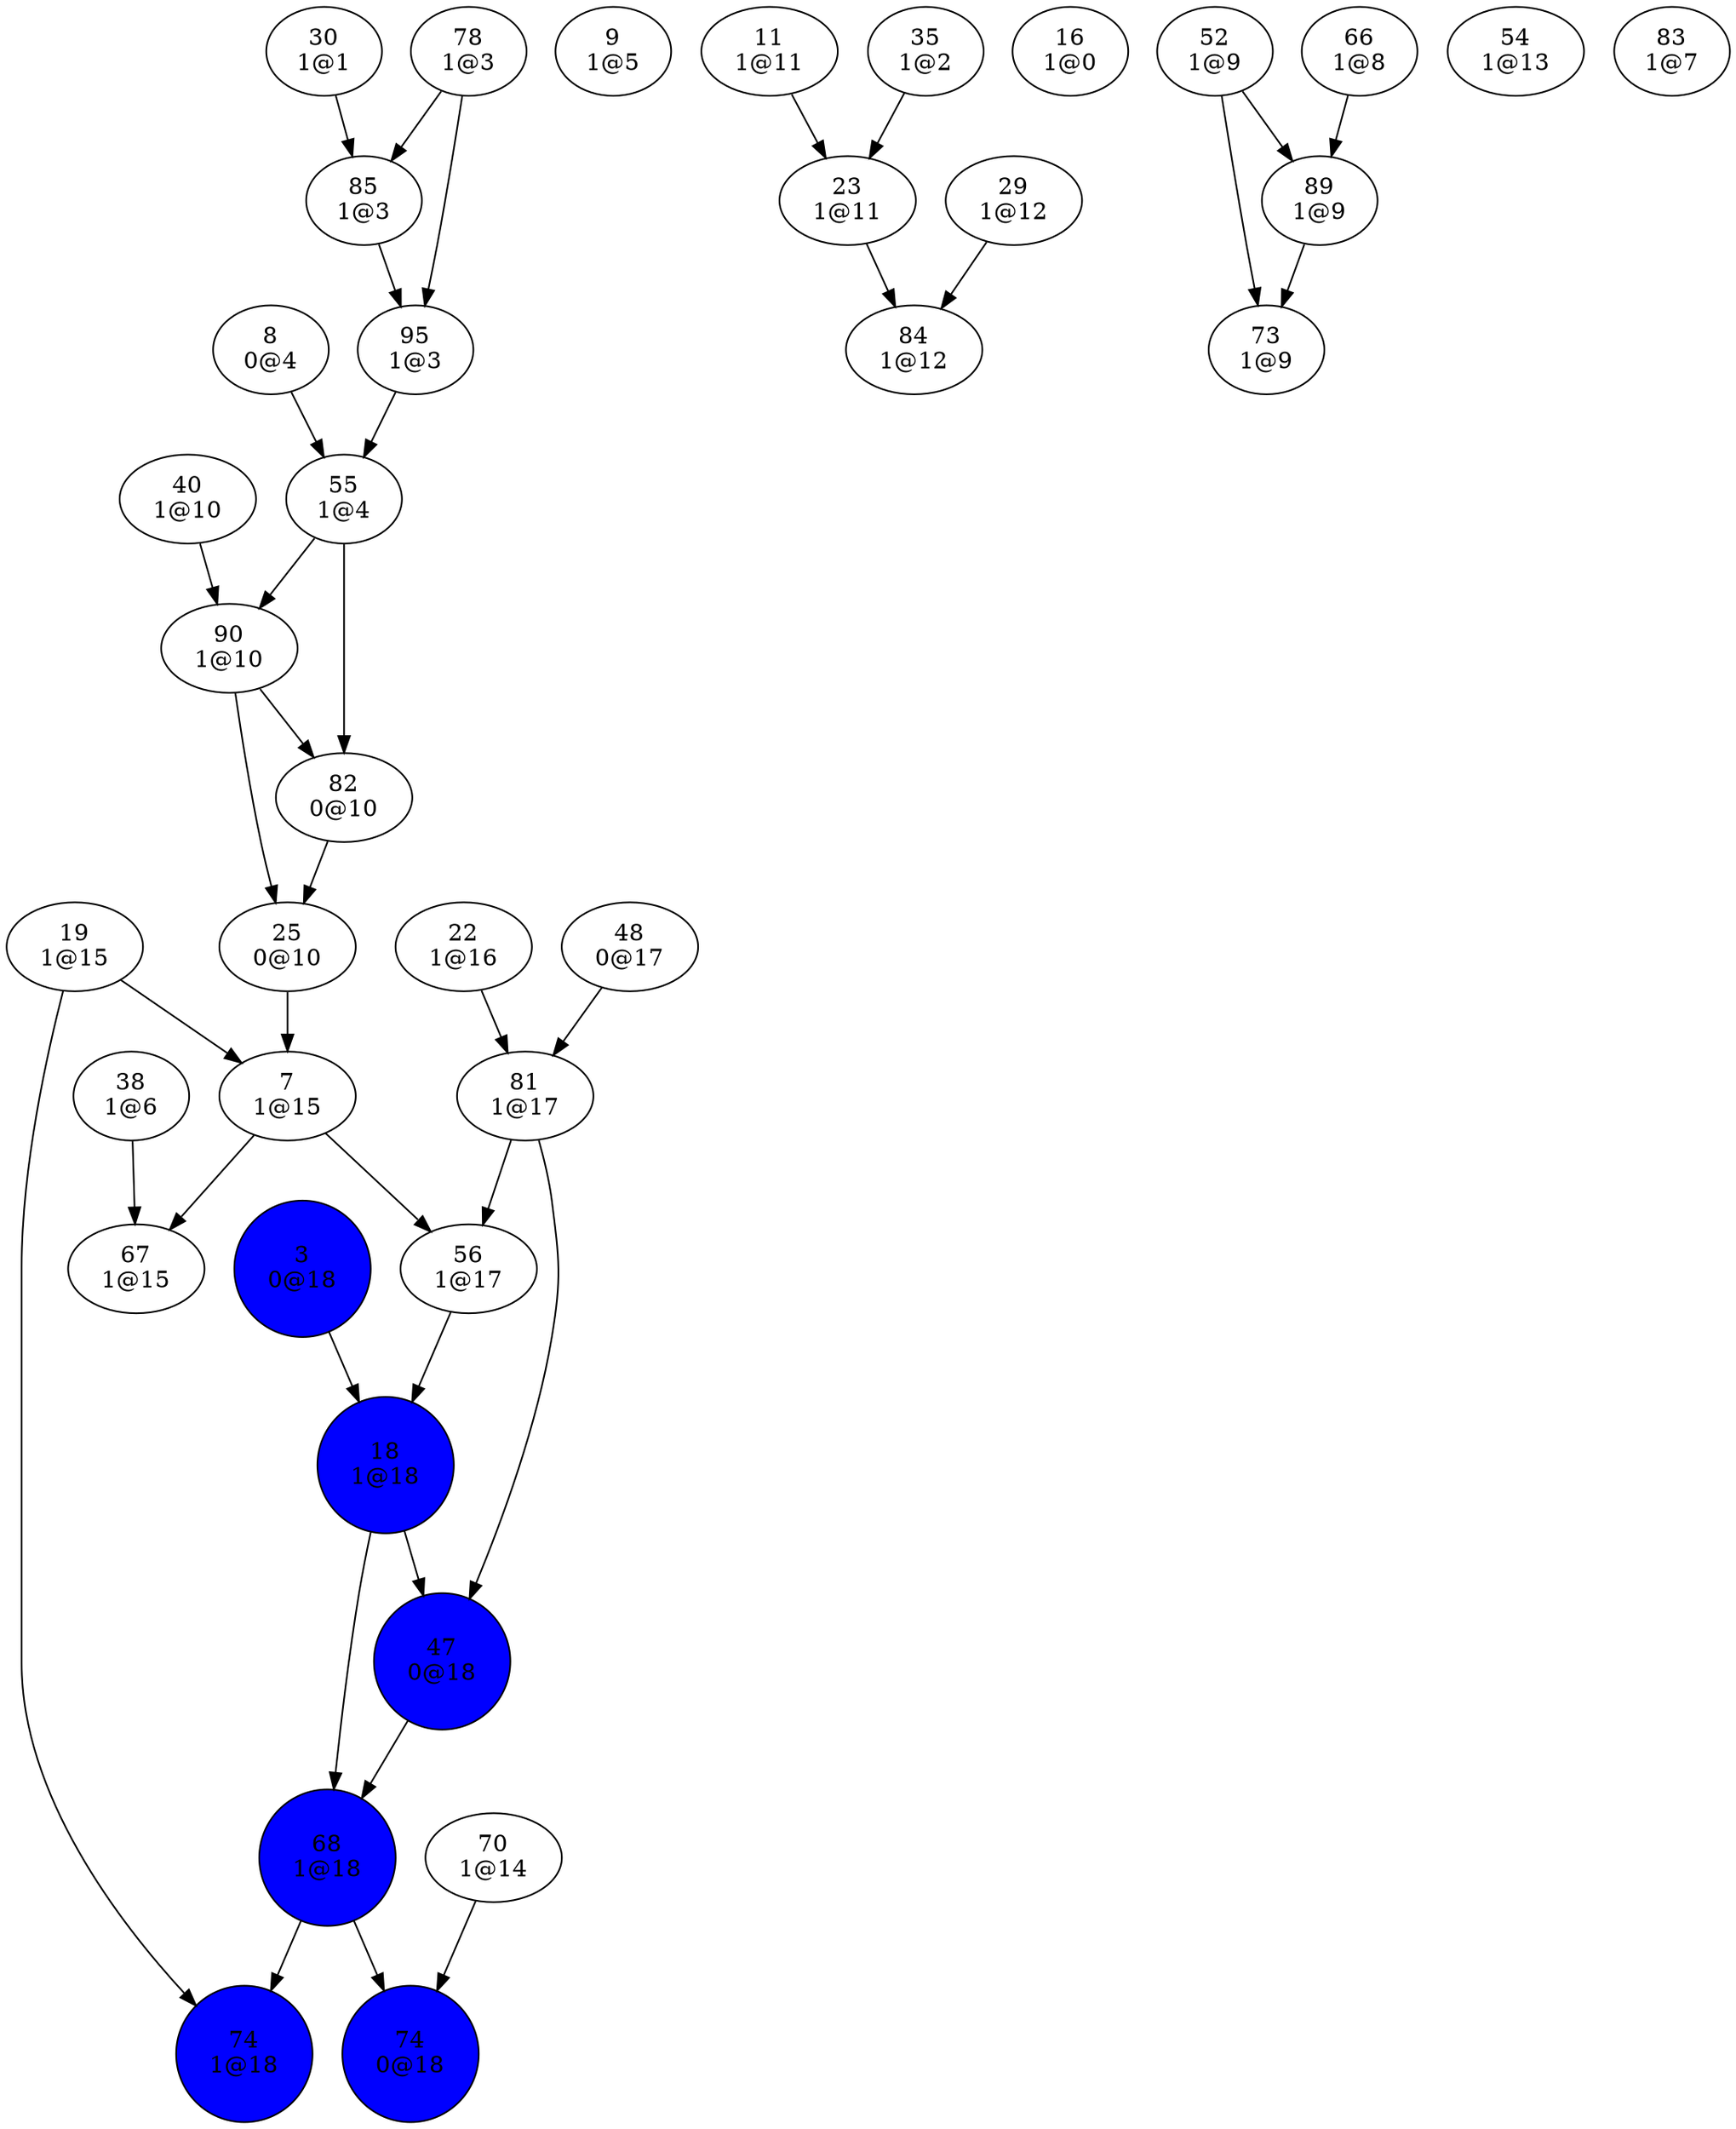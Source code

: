 digraph {
"3
0@18"->"18
1@18";
"7
1@15"->"56
1@17";
"7
1@15"->"67
1@15";
"8
0@4"->"55
1@4";
"9
1@5";
"11
1@11"->"23
1@11";
"16
1@0";
"18
1@18"->"47
0@18";
"18
1@18"->"68
1@18";
"19
1@15"->"7
1@15";
"19
1@15"->"74
1@18";
"22
1@16"->"81
1@17";
"23
1@11"->"84
1@12";
"25
0@10"->"7
1@15";
"29
1@12"->"84
1@12";
"30
1@1"->"85
1@3";
"35
1@2"->"23
1@11";
"38
1@6"->"67
1@15";
"40
1@10"->"90
1@10";
"47
0@18"->"68
1@18";
"48
0@17"->"81
1@17";
"52
1@9"->"73
1@9";
"52
1@9"->"89
1@9";
"54
1@13";
"55
1@4"->"82
0@10";
"55
1@4"->"90
1@10";
"56
1@17"->"18
1@18";
"66
1@8"->"89
1@9";
"67
1@15";
"68
1@18"->"74
0@18";
"68
1@18"->"74
1@18";
"70
1@14"->"74
0@18";
"73
1@9";
"74
0@18";
"74
1@18";
"78
1@3"->"85
1@3";
"78
1@3"->"95
1@3";
"81
1@17"->"47
0@18";
"81
1@17"->"56
1@17";
"82
0@10"->"25
0@10";
"83
1@7";
"84
1@12";
"85
1@3"->"95
1@3";
"89
1@9"->"73
1@9";
"90
1@10"->"25
0@10";
"90
1@10"->"82
0@10";
"95
1@3"->"55
1@4";
"3
0@18"[shape=circle, style=filled, fillcolor=blue];
"18
1@18"[shape=circle, style=filled, fillcolor=blue];
"47
0@18"[shape=circle, style=filled, fillcolor=blue];
"68
1@18"[shape=circle, style=filled, fillcolor=blue];
"74
0@18"[shape=circle, style=filled, fillcolor=blue];
"74
1@18"[shape=circle, style=filled, fillcolor=blue];
}